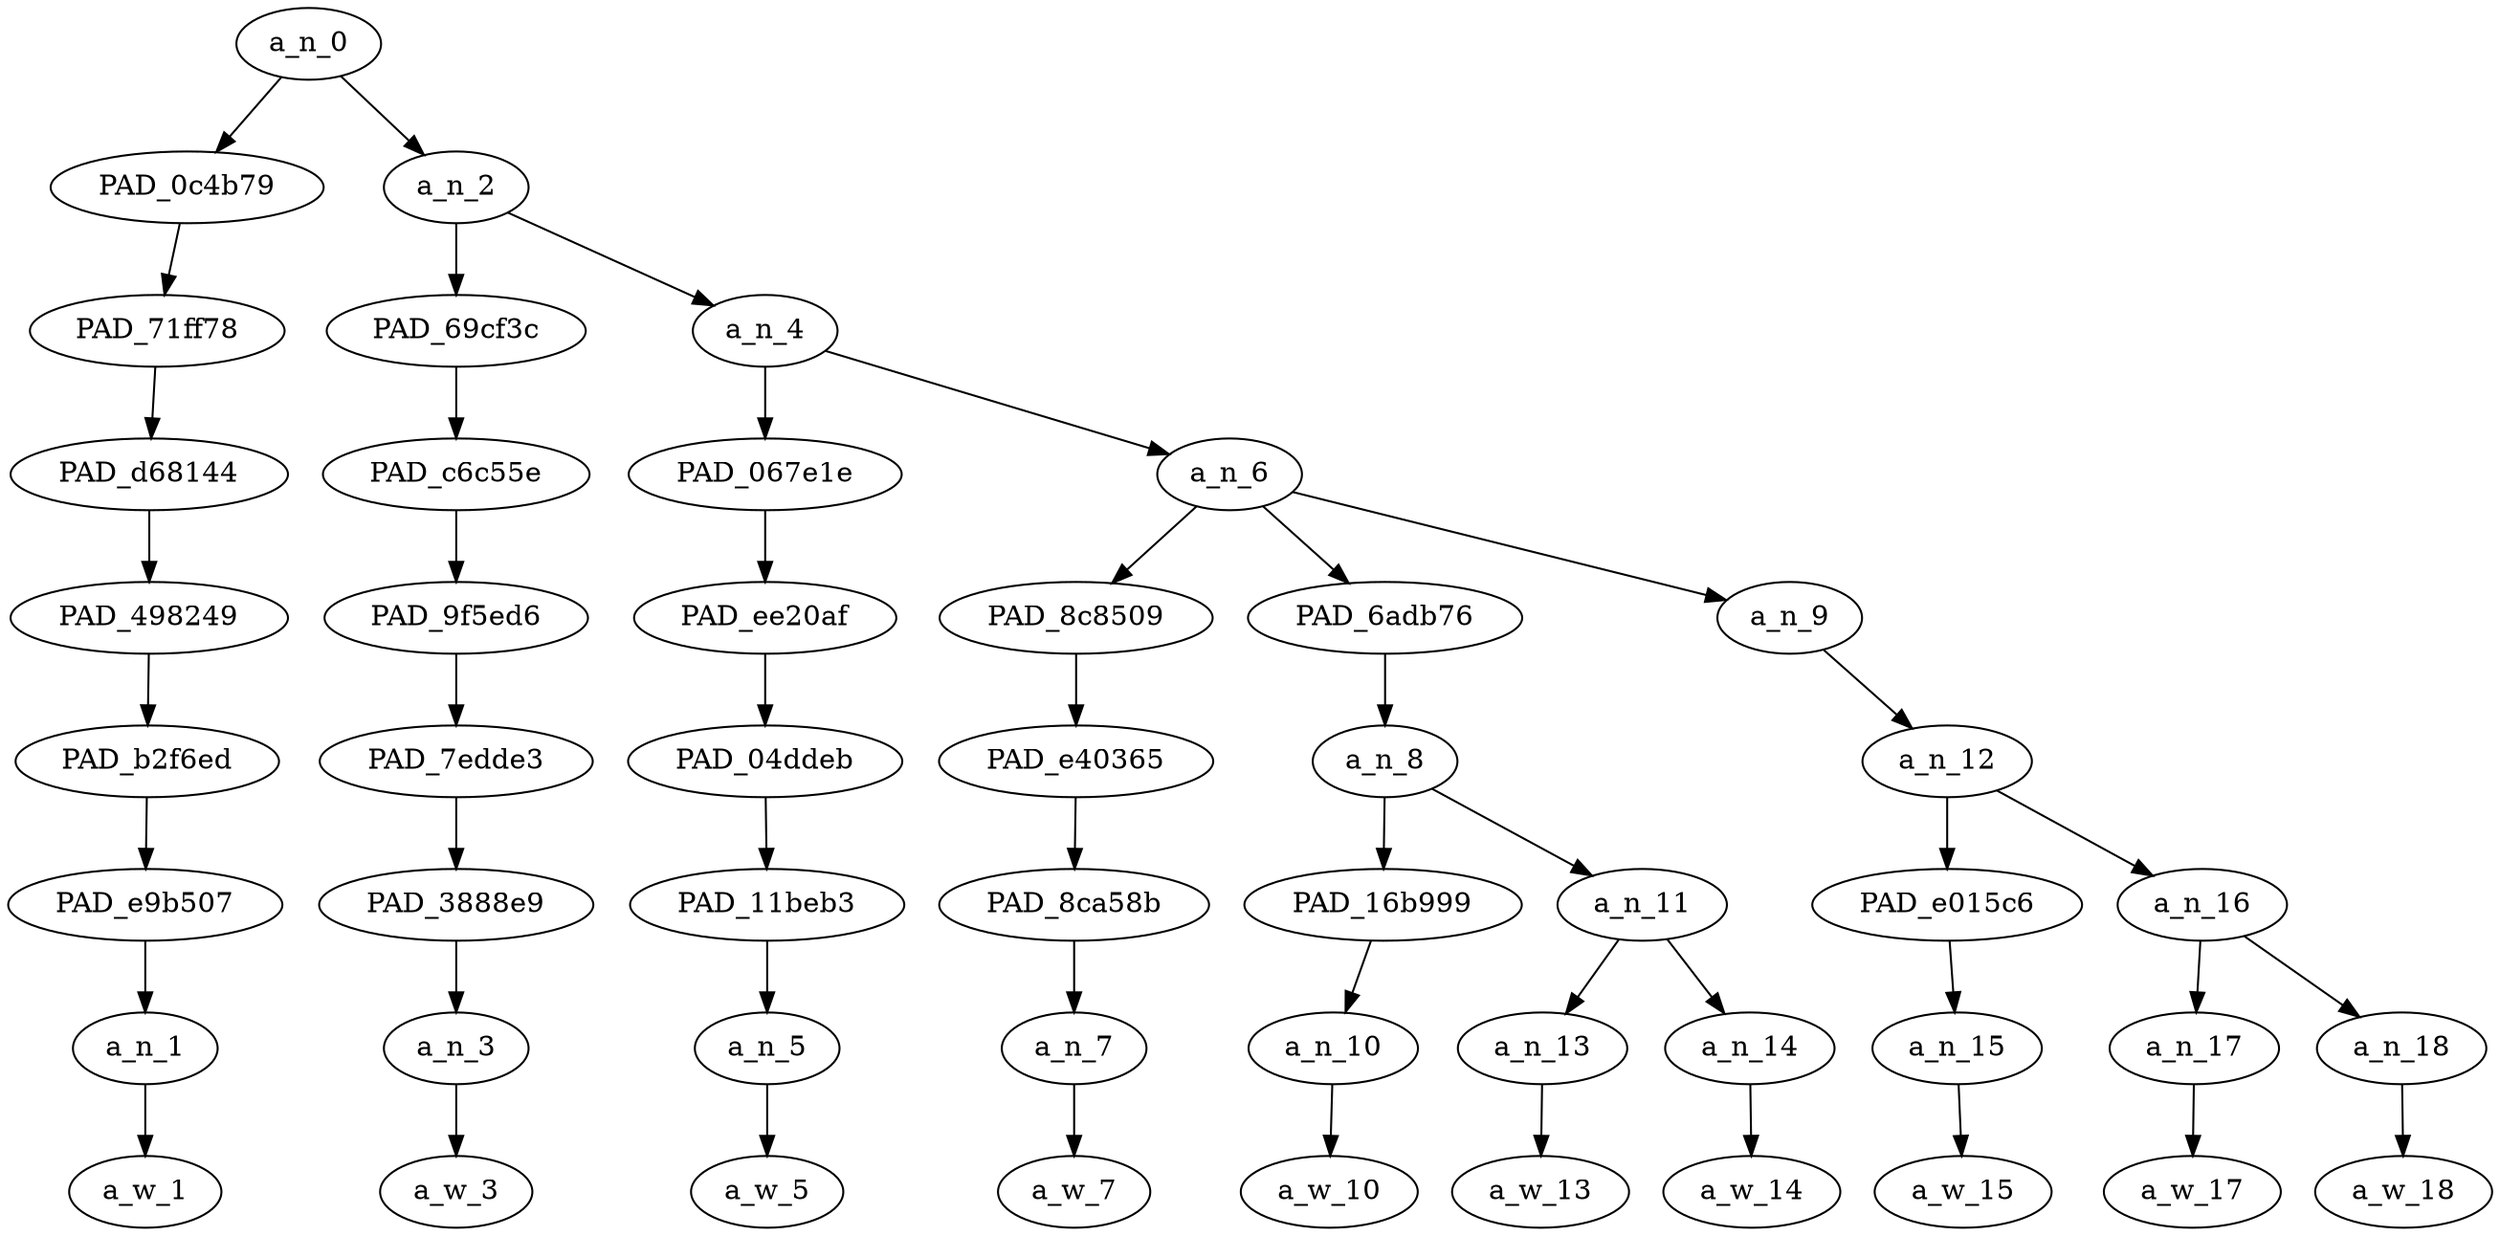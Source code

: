 strict digraph "" {
	a_n_0	[div_dir=1,
		index=0,
		level=8,
		pos="1.1458333333333335,8!",
		text_span="[0, 1, 2, 3, 4, 5, 6, 7, 8, 9]",
		value=1.00000002];
	PAD_0c4b79	[div_dir=1,
		index=0,
		level=7,
		pos="0.0,7!",
		text_span="[0]",
		value=0.07769617];
	a_n_0 -> PAD_0c4b79;
	a_n_2	[div_dir=1,
		index=1,
		level=7,
		pos="2.291666666666667,7!",
		text_span="[1, 2, 3, 4, 5, 6, 7, 8, 9]",
		value=0.92145489];
	a_n_0 -> a_n_2;
	PAD_71ff78	[div_dir=1,
		index=0,
		level=6,
		pos="0.0,6!",
		text_span="[0]",
		value=0.07769617];
	PAD_0c4b79 -> PAD_71ff78;
	PAD_d68144	[div_dir=1,
		index=0,
		level=5,
		pos="0.0,5!",
		text_span="[0]",
		value=0.07769617];
	PAD_71ff78 -> PAD_d68144;
	PAD_498249	[div_dir=1,
		index=0,
		level=4,
		pos="0.0,4!",
		text_span="[0]",
		value=0.07769617];
	PAD_d68144 -> PAD_498249;
	PAD_b2f6ed	[div_dir=1,
		index=0,
		level=3,
		pos="0.0,3!",
		text_span="[0]",
		value=0.07769617];
	PAD_498249 -> PAD_b2f6ed;
	PAD_e9b507	[div_dir=1,
		index=0,
		level=2,
		pos="0.0,2!",
		text_span="[0]",
		value=0.07769617];
	PAD_b2f6ed -> PAD_e9b507;
	a_n_1	[div_dir=1,
		index=0,
		level=1,
		pos="0.0,1!",
		text_span="[0]",
		value=0.07769617];
	PAD_e9b507 -> a_n_1;
	a_w_1	[div_dir=0,
		index=0,
		level=0,
		pos="0,0!",
		text_span="[0]",
		value=why];
	a_n_1 -> a_w_1;
	PAD_69cf3c	[div_dir=1,
		index=1,
		level=6,
		pos="1.0,6!",
		text_span="[1]",
		value=0.15230592];
	a_n_2 -> PAD_69cf3c;
	a_n_4	[div_dir=1,
		index=2,
		level=6,
		pos="3.5833333333333335,6!",
		text_span="[2, 3, 4, 5, 6, 7, 8, 9]",
		value=0.76830458];
	a_n_2 -> a_n_4;
	PAD_c6c55e	[div_dir=1,
		index=1,
		level=5,
		pos="1.0,5!",
		text_span="[1]",
		value=0.15230592];
	PAD_69cf3c -> PAD_c6c55e;
	PAD_9f5ed6	[div_dir=1,
		index=1,
		level=4,
		pos="1.0,4!",
		text_span="[1]",
		value=0.15230592];
	PAD_c6c55e -> PAD_9f5ed6;
	PAD_7edde3	[div_dir=1,
		index=1,
		level=3,
		pos="1.0,3!",
		text_span="[1]",
		value=0.15230592];
	PAD_9f5ed6 -> PAD_7edde3;
	PAD_3888e9	[div_dir=1,
		index=1,
		level=2,
		pos="1.0,2!",
		text_span="[1]",
		value=0.15230592];
	PAD_7edde3 -> PAD_3888e9;
	a_n_3	[div_dir=1,
		index=1,
		level=1,
		pos="1.0,1!",
		text_span="[1]",
		value=0.15230592];
	PAD_3888e9 -> a_n_3;
	a_w_3	[div_dir=0,
		index=1,
		level=0,
		pos="1,0!",
		text_span="[1]",
		value=jews];
	a_n_3 -> a_w_3;
	PAD_067e1e	[div_dir=1,
		index=2,
		level=5,
		pos="2.0,5!",
		text_span="[2]",
		value=0.06316276];
	a_n_4 -> PAD_067e1e;
	a_n_6	[div_dir=1,
		index=3,
		level=5,
		pos="5.166666666666667,5!",
		text_span="[3, 4, 5, 6, 7, 8, 9]",
		value=0.70454898];
	a_n_4 -> a_n_6;
	PAD_ee20af	[div_dir=1,
		index=2,
		level=4,
		pos="2.0,4!",
		text_span="[2]",
		value=0.06316276];
	PAD_067e1e -> PAD_ee20af;
	PAD_04ddeb	[div_dir=1,
		index=2,
		level=3,
		pos="2.0,3!",
		text_span="[2]",
		value=0.06316276];
	PAD_ee20af -> PAD_04ddeb;
	PAD_11beb3	[div_dir=1,
		index=2,
		level=2,
		pos="2.0,2!",
		text_span="[2]",
		value=0.06316276];
	PAD_04ddeb -> PAD_11beb3;
	a_n_5	[div_dir=1,
		index=2,
		level=1,
		pos="2.0,1!",
		text_span="[2]",
		value=0.06316276];
	PAD_11beb3 -> a_n_5;
	a_w_5	[div_dir=0,
		index=2,
		level=0,
		pos="2,0!",
		text_span="[2]",
		value=are];
	a_n_5 -> a_w_5;
	PAD_8c8509	[div_dir=1,
		index=3,
		level=4,
		pos="3.0,4!",
		text_span="[3]",
		value=0.11528473];
	a_n_6 -> PAD_8c8509;
	PAD_6adb76	[div_dir=1,
		index=4,
		level=4,
		pos="4.75,4!",
		text_span="[4, 5, 6]",
		value=0.15089828];
	a_n_6 -> PAD_6adb76;
	a_n_9	[div_dir=1,
		index=5,
		level=4,
		pos="7.75,4!",
		text_span="[7, 8, 9]",
		value=0.43776927];
	a_n_6 -> a_n_9;
	PAD_e40365	[div_dir=1,
		index=3,
		level=3,
		pos="3.0,3!",
		text_span="[3]",
		value=0.11528473];
	PAD_8c8509 -> PAD_e40365;
	PAD_8ca58b	[div_dir=1,
		index=3,
		level=2,
		pos="3.0,2!",
		text_span="[3]",
		value=0.11528473];
	PAD_e40365 -> PAD_8ca58b;
	a_n_7	[div_dir=1,
		index=3,
		level=1,
		pos="3.0,1!",
		text_span="[3]",
		value=0.11528473];
	PAD_8ca58b -> a_n_7;
	a_w_7	[div_dir=0,
		index=3,
		level=0,
		pos="3,0!",
		text_span="[3]",
		value=profiting];
	a_n_7 -> a_w_7;
	a_n_8	[div_dir=1,
		index=4,
		level=3,
		pos="4.75,3!",
		text_span="[4, 5, 6]",
		value=0.15089828];
	PAD_6adb76 -> a_n_8;
	PAD_16b999	[div_dir=-1,
		index=4,
		level=2,
		pos="4.0,2!",
		text_span="[4]",
		value=0.03746331];
	a_n_8 -> PAD_16b999;
	a_n_11	[div_dir=1,
		index=5,
		level=2,
		pos="5.5,2!",
		text_span="[5, 6]",
		value=0.11321569];
	a_n_8 -> a_n_11;
	a_n_10	[div_dir=-1,
		index=4,
		level=1,
		pos="4.0,1!",
		text_span="[4]",
		value=0.03746331];
	PAD_16b999 -> a_n_10;
	a_w_10	[div_dir=0,
		index=4,
		level=0,
		pos="4,0!",
		text_span="[4]",
		value=from];
	a_n_10 -> a_w_10;
	a_n_13	[div_dir=1,
		index=5,
		level=1,
		pos="5.0,1!",
		text_span="[5]",
		value=0.03922578];
	a_n_11 -> a_n_13;
	a_n_14	[div_dir=1,
		index=6,
		level=1,
		pos="6.0,1!",
		text_span="[6]",
		value=0.07371911];
	a_n_11 -> a_n_14;
	a_w_13	[div_dir=0,
		index=5,
		level=0,
		pos="5,0!",
		text_span="[5]",
		value=the];
	a_n_13 -> a_w_13;
	a_w_14	[div_dir=0,
		index=6,
		level=0,
		pos="6,0!",
		text_span="[6]",
		value=us];
	a_n_14 -> a_w_14;
	a_n_12	[div_dir=1,
		index=5,
		level=3,
		pos="7.75,3!",
		text_span="[7, 8, 9]",
		value=0.43730074];
	a_n_9 -> a_n_12;
	PAD_e015c6	[div_dir=1,
		index=6,
		level=2,
		pos="7.0,2!",
		text_span="[7]",
		value=0.12896643];
	a_n_12 -> PAD_e015c6;
	a_n_16	[div_dir=1,
		index=7,
		level=2,
		pos="8.5,2!",
		text_span="[8, 9]",
		value=0.30786578];
	a_n_12 -> a_n_16;
	a_n_15	[div_dir=1,
		index=7,
		level=1,
		pos="7.0,1!",
		text_span="[7]",
		value=0.12896643];
	PAD_e015c6 -> a_n_15;
	a_w_15	[div_dir=0,
		index=7,
		level=0,
		pos="7,0!",
		text_span="[7]",
		value=importing];
	a_n_15 -> a_w_15;
	a_n_17	[div_dir=1,
		index=8,
		level=1,
		pos="8.0,1!",
		text_span="[8]",
		value=0.20592988];
	a_n_16 -> a_n_17;
	a_n_18	[div_dir=1,
		index=9,
		level=1,
		pos="9.0,1!",
		text_span="[9]",
		value=0.10148195];
	a_n_16 -> a_n_18;
	a_w_17	[div_dir=0,
		index=8,
		level=0,
		pos="8,0!",
		text_span="[8]",
		value=moslem];
	a_n_17 -> a_w_17;
	a_w_18	[div_dir=0,
		index=9,
		level=0,
		pos="9,0!",
		text_span="[9]",
		value=refugees];
	a_n_18 -> a_w_18;
}
